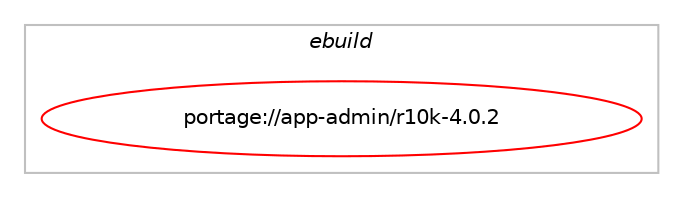 digraph prolog {

# *************
# Graph options
# *************

newrank=true;
concentrate=true;
compound=true;
graph [rankdir=LR,fontname=Helvetica,fontsize=10,ranksep=1.5];#, ranksep=2.5, nodesep=0.2];
edge  [arrowhead=vee];
node  [fontname=Helvetica,fontsize=10];

# **********
# The ebuild
# **********

subgraph cluster_leftcol {
color=gray;
label=<<i>ebuild</i>>;
id [label="portage://app-admin/r10k-4.0.2", color=red, width=4, href="../app-admin/r10k-4.0.2.svg"];
}

# ****************
# The dependencies
# ****************

subgraph cluster_midcol {
color=gray;
label=<<i>dependencies</i>>;
subgraph cluster_compile {
fillcolor="#eeeeee";
style=filled;
label=<<i>compile</i>>;
# *** BEGIN UNKNOWN DEPENDENCY TYPE (TODO) ***
# id -> equal(use_conditional_group(positive,ruby_targets_ruby31,portage://app-admin/r10k-4.0.2,[package_dependency(portage://app-admin/r10k-4.0.2,install,no,dev-lang,ruby,none,[,,],[slot(3.1)],[])]))
# *** END UNKNOWN DEPENDENCY TYPE (TODO) ***

# *** BEGIN UNKNOWN DEPENDENCY TYPE (TODO) ***
# id -> equal(use_conditional_group(positive,ruby_targets_ruby31,portage://app-admin/r10k-4.0.2,[package_dependency(portage://app-admin/r10k-4.0.2,install,no,virtual,rubygems,none,[,,],[],[use(enable(ruby_targets_ruby31),negative)])]))
# *** END UNKNOWN DEPENDENCY TYPE (TODO) ***

# *** BEGIN UNKNOWN DEPENDENCY TYPE (TODO) ***
# id -> equal(use_conditional_group(positive,ruby_targets_ruby32,portage://app-admin/r10k-4.0.2,[package_dependency(portage://app-admin/r10k-4.0.2,install,no,dev-lang,ruby,none,[,,],[slot(3.2)],[])]))
# *** END UNKNOWN DEPENDENCY TYPE (TODO) ***

# *** BEGIN UNKNOWN DEPENDENCY TYPE (TODO) ***
# id -> equal(use_conditional_group(positive,ruby_targets_ruby32,portage://app-admin/r10k-4.0.2,[package_dependency(portage://app-admin/r10k-4.0.2,install,no,virtual,rubygems,none,[,,],[],[use(enable(ruby_targets_ruby32),negative)])]))
# *** END UNKNOWN DEPENDENCY TYPE (TODO) ***

}
subgraph cluster_compileandrun {
fillcolor="#eeeeee";
style=filled;
label=<<i>compile and run</i>>;
}
subgraph cluster_run {
fillcolor="#eeeeee";
style=filled;
label=<<i>run</i>>;
# *** BEGIN UNKNOWN DEPENDENCY TYPE (TODO) ***
# id -> equal(use_conditional_group(positive,git,portage://app-admin/r10k-4.0.2,[package_dependency(portage://app-admin/r10k-4.0.2,run,no,dev-vcs,git,greaterequal,[1.6.6,,,1.6.6],[],[])]))
# *** END UNKNOWN DEPENDENCY TYPE (TODO) ***

# *** BEGIN UNKNOWN DEPENDENCY TYPE (TODO) ***
# id -> equal(use_conditional_group(positive,ruby_targets_ruby31,portage://app-admin/r10k-4.0.2,[package_dependency(portage://app-admin/r10k-4.0.2,run,no,dev-lang,ruby,none,[,,],[slot(3.1)],[])]))
# *** END UNKNOWN DEPENDENCY TYPE (TODO) ***

# *** BEGIN UNKNOWN DEPENDENCY TYPE (TODO) ***
# id -> equal(use_conditional_group(positive,ruby_targets_ruby31,portage://app-admin/r10k-4.0.2,[package_dependency(portage://app-admin/r10k-4.0.2,run,no,dev-ruby,colored2,tilde,[3.1.2,,,3.1.2],[],[use(enable(ruby_targets_ruby31),negative)]),package_dependency(portage://app-admin/r10k-4.0.2,run,no,dev-ruby,cri,greaterequal,[2.15.10,,,2.15.10],[slot(0)],[use(enable(ruby_targets_ruby31),negative)]),package_dependency(portage://app-admin/r10k-4.0.2,run,no,dev-ruby,gettext-setup,none,[,,],[slot(1)],[use(enable(ruby_targets_ruby31),negative)]),package_dependency(portage://app-admin/r10k-4.0.2,run,no,dev-ruby,jwt,greaterequal,[2.2.3,,,2.2.3],[slot(2)],[use(enable(ruby_targets_ruby31),negative)]),package_dependency(portage://app-admin/r10k-4.0.2,run,no,dev-ruby,jwt,smaller,[2.8.0,,,2.8.0],[slot(2)],[use(enable(ruby_targets_ruby31),negative)]),package_dependency(portage://app-admin/r10k-4.0.2,run,no,dev-ruby,ruby-gettext,greaterequal,[3.0.2,,,3.0.2],[slot(0)],[use(enable(ruby_targets_ruby31),negative)]),package_dependency(portage://app-admin/r10k-4.0.2,run,no,dev-ruby,log4r,tilde,[1.1.10,,,1.1.10],[],[use(enable(ruby_targets_ruby31),negative)]),package_dependency(portage://app-admin/r10k-4.0.2,run,no,dev-ruby,minitar,greaterequal,[0.9,,,0.9],[slot(0)],[use(enable(ruby_targets_ruby31),negative)]),package_dependency(portage://app-admin/r10k-4.0.2,run,no,dev-ruby,multi_json,greaterequal,[1.10,,,1.10],[slot(0)],[use(enable(ruby_targets_ruby31),negative)]),package_dependency(portage://app-admin/r10k-4.0.2,run,no,dev-ruby,puppet_forge,none,[,,],[slot(5)],[use(enable(ruby_targets_ruby31),negative)])]))
# *** END UNKNOWN DEPENDENCY TYPE (TODO) ***

# *** BEGIN UNKNOWN DEPENDENCY TYPE (TODO) ***
# id -> equal(use_conditional_group(positive,ruby_targets_ruby31,portage://app-admin/r10k-4.0.2,[package_dependency(portage://app-admin/r10k-4.0.2,run,no,virtual,rubygems,none,[,,],[],[use(enable(ruby_targets_ruby31),negative)])]))
# *** END UNKNOWN DEPENDENCY TYPE (TODO) ***

# *** BEGIN UNKNOWN DEPENDENCY TYPE (TODO) ***
# id -> equal(use_conditional_group(positive,ruby_targets_ruby32,portage://app-admin/r10k-4.0.2,[package_dependency(portage://app-admin/r10k-4.0.2,run,no,dev-lang,ruby,none,[,,],[slot(3.2)],[])]))
# *** END UNKNOWN DEPENDENCY TYPE (TODO) ***

# *** BEGIN UNKNOWN DEPENDENCY TYPE (TODO) ***
# id -> equal(use_conditional_group(positive,ruby_targets_ruby32,portage://app-admin/r10k-4.0.2,[package_dependency(portage://app-admin/r10k-4.0.2,run,no,dev-ruby,colored2,tilde,[3.1.2,,,3.1.2],[],[use(enable(ruby_targets_ruby32),negative)]),package_dependency(portage://app-admin/r10k-4.0.2,run,no,dev-ruby,cri,greaterequal,[2.15.10,,,2.15.10],[slot(0)],[use(enable(ruby_targets_ruby32),negative)]),package_dependency(portage://app-admin/r10k-4.0.2,run,no,dev-ruby,gettext-setup,none,[,,],[slot(1)],[use(enable(ruby_targets_ruby32),negative)]),package_dependency(portage://app-admin/r10k-4.0.2,run,no,dev-ruby,jwt,greaterequal,[2.2.3,,,2.2.3],[slot(2)],[use(enable(ruby_targets_ruby32),negative)]),package_dependency(portage://app-admin/r10k-4.0.2,run,no,dev-ruby,jwt,smaller,[2.8.0,,,2.8.0],[slot(2)],[use(enable(ruby_targets_ruby32),negative)]),package_dependency(portage://app-admin/r10k-4.0.2,run,no,dev-ruby,ruby-gettext,greaterequal,[3.0.2,,,3.0.2],[slot(0)],[use(enable(ruby_targets_ruby32),negative)]),package_dependency(portage://app-admin/r10k-4.0.2,run,no,dev-ruby,log4r,tilde,[1.1.10,,,1.1.10],[],[use(enable(ruby_targets_ruby32),negative)]),package_dependency(portage://app-admin/r10k-4.0.2,run,no,dev-ruby,minitar,greaterequal,[0.9,,,0.9],[slot(0)],[use(enable(ruby_targets_ruby32),negative)]),package_dependency(portage://app-admin/r10k-4.0.2,run,no,dev-ruby,multi_json,greaterequal,[1.10,,,1.10],[slot(0)],[use(enable(ruby_targets_ruby32),negative)]),package_dependency(portage://app-admin/r10k-4.0.2,run,no,dev-ruby,puppet_forge,none,[,,],[slot(5)],[use(enable(ruby_targets_ruby32),negative)])]))
# *** END UNKNOWN DEPENDENCY TYPE (TODO) ***

# *** BEGIN UNKNOWN DEPENDENCY TYPE (TODO) ***
# id -> equal(use_conditional_group(positive,ruby_targets_ruby32,portage://app-admin/r10k-4.0.2,[package_dependency(portage://app-admin/r10k-4.0.2,run,no,virtual,rubygems,none,[,,],[],[use(enable(ruby_targets_ruby32),negative)])]))
# *** END UNKNOWN DEPENDENCY TYPE (TODO) ***

}
}

# **************
# The candidates
# **************

subgraph cluster_choices {
rank=same;
color=gray;
label=<<i>candidates</i>>;

}

}
